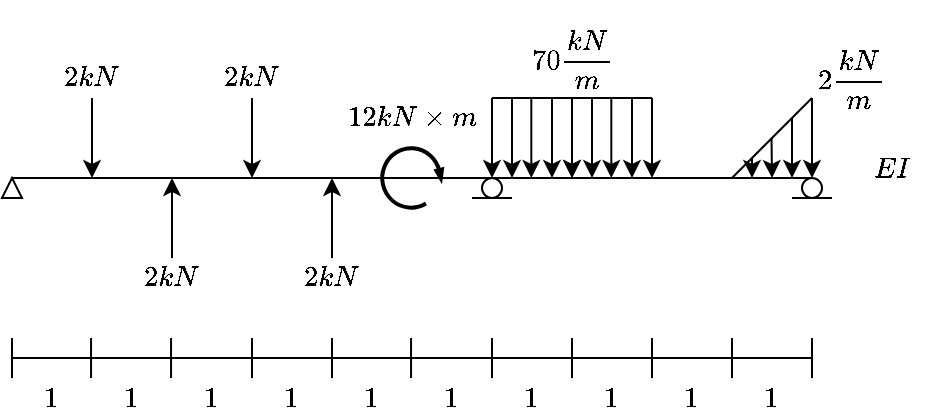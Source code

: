 <mxfile version="15.4.1" type="device"><diagram id="gEtP7ERetg_xO8Jbetqq" name="Page-1"><mxGraphModel dx="184" dy="289" grid="1" gridSize="10" guides="1" tooltips="1" connect="1" arrows="1" fold="1" page="1" pageScale="1" pageWidth="850" pageHeight="1100" math="1" shadow="0"><root><mxCell id="0"/><mxCell id="1" parent="0"/><mxCell id="U6r9F0eaaSKXRloljEfL-1" value="" style="endArrow=none;html=1;" parent="1" edge="1"><mxGeometry width="50" height="50" relative="1" as="geometry"><mxPoint x="200" y="360" as="sourcePoint"/><mxPoint x="600" y="360" as="targetPoint"/></mxGeometry></mxCell><mxCell id="U6r9F0eaaSKXRloljEfL-36" value="" style="group" parent="1" vertex="1" connectable="0"><mxGeometry x="480" y="320" width="40" height="40" as="geometry"/></mxCell><mxCell id="U6r9F0eaaSKXRloljEfL-37" value="" style="endArrow=none;html=1;" parent="U6r9F0eaaSKXRloljEfL-36" edge="1"><mxGeometry width="50" height="50" relative="1" as="geometry"><mxPoint x="40" as="sourcePoint"/><mxPoint as="targetPoint"/></mxGeometry></mxCell><mxCell id="U6r9F0eaaSKXRloljEfL-38" value="" style="endArrow=classic;html=1;" parent="U6r9F0eaaSKXRloljEfL-36" edge="1"><mxGeometry width="50" height="50" as="geometry"><mxPoint as="sourcePoint"/><mxPoint y="40" as="targetPoint"/></mxGeometry></mxCell><mxCell id="U6r9F0eaaSKXRloljEfL-39" value="" style="endArrow=classic;html=1;" parent="U6r9F0eaaSKXRloljEfL-36" edge="1"><mxGeometry width="50" height="50" as="geometry"><mxPoint x="10" as="sourcePoint"/><mxPoint x="10" y="40" as="targetPoint"/></mxGeometry></mxCell><mxCell id="U6r9F0eaaSKXRloljEfL-40" value="" style="endArrow=classic;html=1;" parent="U6r9F0eaaSKXRloljEfL-36" edge="1"><mxGeometry width="50" height="50" as="geometry"><mxPoint x="19.66" as="sourcePoint"/><mxPoint x="19.66" y="40" as="targetPoint"/></mxGeometry></mxCell><mxCell id="U6r9F0eaaSKXRloljEfL-41" value="" style="endArrow=classic;html=1;" parent="U6r9F0eaaSKXRloljEfL-36" edge="1"><mxGeometry width="50" height="50" as="geometry"><mxPoint x="30" as="sourcePoint"/><mxPoint x="30" y="40" as="targetPoint"/></mxGeometry></mxCell><mxCell id="U6r9F0eaaSKXRloljEfL-42" value="" style="endArrow=classic;html=1;" parent="U6r9F0eaaSKXRloljEfL-36" edge="1"><mxGeometry width="50" height="50" as="geometry"><mxPoint x="40" as="sourcePoint"/><mxPoint x="40" y="40" as="targetPoint"/></mxGeometry></mxCell><mxCell id="U6r9F0eaaSKXRloljEfL-76" value="$$70 \frac{ kN}{m}$$" style="text;html=1;strokeColor=none;fillColor=none;align=center;verticalAlign=middle;whiteSpace=wrap;rounded=0;" parent="1" vertex="1"><mxGeometry x="460" y="290" width="40" height="20" as="geometry"/></mxCell><mxCell id="U6r9F0eaaSKXRloljEfL-80" value="$$EI$$" style="text;html=1;strokeColor=none;fillColor=none;align=center;verticalAlign=middle;whiteSpace=wrap;rounded=0;" parent="1" vertex="1"><mxGeometry x="620" y="345" width="40" height="20" as="geometry"/></mxCell><mxCell id="U6r9F0eaaSKXRloljEfL-81" value="" style="group" parent="1" vertex="1" connectable="0"><mxGeometry x="200" y="440" width="400" height="40" as="geometry"/></mxCell><mxCell id="U6r9F0eaaSKXRloljEfL-82" value="" style="endArrow=none;html=1;" parent="U6r9F0eaaSKXRloljEfL-81" edge="1"><mxGeometry width="50" height="50" relative="1" as="geometry"><mxPoint y="10" as="sourcePoint"/><mxPoint x="400" y="10" as="targetPoint"/></mxGeometry></mxCell><mxCell id="U6r9F0eaaSKXRloljEfL-83" value="" style="endArrow=none;html=1;" parent="U6r9F0eaaSKXRloljEfL-81" edge="1"><mxGeometry width="50" height="50" relative="1" as="geometry"><mxPoint y="20" as="sourcePoint"/><mxPoint as="targetPoint"/></mxGeometry></mxCell><mxCell id="U6r9F0eaaSKXRloljEfL-84" value="" style="endArrow=none;html=1;" parent="U6r9F0eaaSKXRloljEfL-81" edge="1"><mxGeometry width="50" height="50" relative="1" as="geometry"><mxPoint x="39.52" y="20" as="sourcePoint"/><mxPoint x="39.52" as="targetPoint"/></mxGeometry></mxCell><mxCell id="U6r9F0eaaSKXRloljEfL-85" value="" style="endArrow=none;html=1;" parent="U6r9F0eaaSKXRloljEfL-81" edge="1"><mxGeometry width="50" height="50" relative="1" as="geometry"><mxPoint x="79.52" y="20" as="sourcePoint"/><mxPoint x="79.52" as="targetPoint"/></mxGeometry></mxCell><mxCell id="U6r9F0eaaSKXRloljEfL-86" value="" style="endArrow=none;html=1;" parent="U6r9F0eaaSKXRloljEfL-81" edge="1"><mxGeometry width="50" height="50" relative="1" as="geometry"><mxPoint x="120" y="20" as="sourcePoint"/><mxPoint x="120" as="targetPoint"/></mxGeometry></mxCell><mxCell id="U6r9F0eaaSKXRloljEfL-87" value="" style="endArrow=none;html=1;" parent="U6r9F0eaaSKXRloljEfL-81" edge="1"><mxGeometry width="50" height="50" relative="1" as="geometry"><mxPoint x="160" y="20" as="sourcePoint"/><mxPoint x="160" as="targetPoint"/></mxGeometry></mxCell><mxCell id="U6r9F0eaaSKXRloljEfL-88" value="" style="endArrow=none;html=1;" parent="U6r9F0eaaSKXRloljEfL-81" edge="1"><mxGeometry width="50" height="50" relative="1" as="geometry"><mxPoint x="199.52" y="20" as="sourcePoint"/><mxPoint x="199.52" as="targetPoint"/></mxGeometry></mxCell><mxCell id="U6r9F0eaaSKXRloljEfL-89" value="" style="endArrow=none;html=1;" parent="U6r9F0eaaSKXRloljEfL-81" edge="1"><mxGeometry width="50" height="50" relative="1" as="geometry"><mxPoint x="240" y="20" as="sourcePoint"/><mxPoint x="240" as="targetPoint"/></mxGeometry></mxCell><mxCell id="U6r9F0eaaSKXRloljEfL-90" value="" style="endArrow=none;html=1;" parent="U6r9F0eaaSKXRloljEfL-81" edge="1"><mxGeometry width="50" height="50" relative="1" as="geometry"><mxPoint x="280" y="20" as="sourcePoint"/><mxPoint x="280" as="targetPoint"/></mxGeometry></mxCell><mxCell id="U6r9F0eaaSKXRloljEfL-91" value="" style="endArrow=none;html=1;" parent="U6r9F0eaaSKXRloljEfL-81" edge="1"><mxGeometry width="50" height="50" relative="1" as="geometry"><mxPoint x="320" y="20" as="sourcePoint"/><mxPoint x="320" as="targetPoint"/></mxGeometry></mxCell><mxCell id="U6r9F0eaaSKXRloljEfL-92" value="" style="endArrow=none;html=1;" parent="U6r9F0eaaSKXRloljEfL-81" edge="1"><mxGeometry width="50" height="50" relative="1" as="geometry"><mxPoint x="360" y="20" as="sourcePoint"/><mxPoint x="360" as="targetPoint"/></mxGeometry></mxCell><mxCell id="U6r9F0eaaSKXRloljEfL-93" value="" style="endArrow=none;html=1;" parent="U6r9F0eaaSKXRloljEfL-81" edge="1"><mxGeometry width="50" height="50" relative="1" as="geometry"><mxPoint x="400" y="20" as="sourcePoint"/><mxPoint x="400" as="targetPoint"/></mxGeometry></mxCell><mxCell id="U6r9F0eaaSKXRloljEfL-94" value="$$1$$" style="text;html=1;strokeColor=none;fillColor=none;align=center;verticalAlign=middle;whiteSpace=wrap;rounded=0;" parent="U6r9F0eaaSKXRloljEfL-81" vertex="1"><mxGeometry y="20" width="40" height="20" as="geometry"/></mxCell><mxCell id="U6r9F0eaaSKXRloljEfL-95" value="$$1$$" style="text;html=1;strokeColor=none;fillColor=none;align=center;verticalAlign=middle;whiteSpace=wrap;rounded=0;" parent="U6r9F0eaaSKXRloljEfL-81" vertex="1"><mxGeometry x="40" y="20" width="40" height="20" as="geometry"/></mxCell><mxCell id="U6r9F0eaaSKXRloljEfL-96" value="$$1$$" style="text;html=1;strokeColor=none;fillColor=none;align=center;verticalAlign=middle;whiteSpace=wrap;rounded=0;" parent="U6r9F0eaaSKXRloljEfL-81" vertex="1"><mxGeometry x="80" y="20" width="40" height="20" as="geometry"/></mxCell><mxCell id="U6r9F0eaaSKXRloljEfL-97" value="$$1$$" style="text;html=1;strokeColor=none;fillColor=none;align=center;verticalAlign=middle;whiteSpace=wrap;rounded=0;" parent="U6r9F0eaaSKXRloljEfL-81" vertex="1"><mxGeometry x="120" y="20" width="40" height="20" as="geometry"/></mxCell><mxCell id="U6r9F0eaaSKXRloljEfL-98" value="$$1$$" style="text;html=1;strokeColor=none;fillColor=none;align=center;verticalAlign=middle;whiteSpace=wrap;rounded=0;" parent="U6r9F0eaaSKXRloljEfL-81" vertex="1"><mxGeometry x="160" y="20" width="40" height="20" as="geometry"/></mxCell><mxCell id="U6r9F0eaaSKXRloljEfL-99" value="$$1$$" style="text;html=1;strokeColor=none;fillColor=none;align=center;verticalAlign=middle;whiteSpace=wrap;rounded=0;" parent="U6r9F0eaaSKXRloljEfL-81" vertex="1"><mxGeometry x="200" y="20" width="40" height="20" as="geometry"/></mxCell><mxCell id="U6r9F0eaaSKXRloljEfL-100" value="$$1$$" style="text;html=1;strokeColor=none;fillColor=none;align=center;verticalAlign=middle;whiteSpace=wrap;rounded=0;" parent="U6r9F0eaaSKXRloljEfL-81" vertex="1"><mxGeometry x="240" y="20" width="40" height="20" as="geometry"/></mxCell><mxCell id="U6r9F0eaaSKXRloljEfL-101" value="$$1$$" style="text;html=1;strokeColor=none;fillColor=none;align=center;verticalAlign=middle;whiteSpace=wrap;rounded=0;" parent="U6r9F0eaaSKXRloljEfL-81" vertex="1"><mxGeometry x="280" y="20" width="40" height="20" as="geometry"/></mxCell><mxCell id="U6r9F0eaaSKXRloljEfL-102" value="$$1$$" style="text;html=1;strokeColor=none;fillColor=none;align=center;verticalAlign=middle;whiteSpace=wrap;rounded=0;" parent="U6r9F0eaaSKXRloljEfL-81" vertex="1"><mxGeometry x="320" y="20" width="40" height="20" as="geometry"/></mxCell><mxCell id="U6r9F0eaaSKXRloljEfL-103" value="$$1$$" style="text;html=1;strokeColor=none;fillColor=none;align=center;verticalAlign=middle;whiteSpace=wrap;rounded=0;" parent="U6r9F0eaaSKXRloljEfL-81" vertex="1"><mxGeometry x="360" y="20" width="40" height="20" as="geometry"/></mxCell><mxCell id="U6r9F0eaaSKXRloljEfL-105" value="" style="endArrow=classic;html=1;" parent="1" edge="1"><mxGeometry width="50" height="50" relative="1" as="geometry"><mxPoint x="240" y="320" as="sourcePoint"/><mxPoint x="240" y="360" as="targetPoint"/></mxGeometry></mxCell><mxCell id="U6r9F0eaaSKXRloljEfL-106" value="" style="endArrow=classic;html=1;" parent="1" edge="1"><mxGeometry width="50" height="50" relative="1" as="geometry"><mxPoint x="320" y="320" as="sourcePoint"/><mxPoint x="320" y="360" as="targetPoint"/></mxGeometry></mxCell><mxCell id="U6r9F0eaaSKXRloljEfL-107" value="" style="endArrow=classic;html=1;" parent="1" edge="1"><mxGeometry width="50" height="50" relative="1" as="geometry"><mxPoint x="280" y="400" as="sourcePoint"/><mxPoint x="280" y="360" as="targetPoint"/></mxGeometry></mxCell><mxCell id="U6r9F0eaaSKXRloljEfL-108" value="" style="endArrow=classic;html=1;" parent="1" edge="1"><mxGeometry width="50" height="50" relative="1" as="geometry"><mxPoint x="360" y="400" as="sourcePoint"/><mxPoint x="360" y="360" as="targetPoint"/></mxGeometry></mxCell><mxCell id="U6r9F0eaaSKXRloljEfL-109" value="" style="verticalLabelPosition=bottom;html=1;verticalAlign=top;strokeWidth=2;shape=mxgraph.lean_mapping.physical_pull;pointerEvents=1;sketch=0;rotation=-180;flipH=1;" parent="1" vertex="1"><mxGeometry x="385" y="345" width="30" height="30" as="geometry"/></mxCell><mxCell id="U6r9F0eaaSKXRloljEfL-110" value="" style="group" parent="1" vertex="1" connectable="0"><mxGeometry x="440" y="320" width="40" height="40" as="geometry"/></mxCell><mxCell id="U6r9F0eaaSKXRloljEfL-111" value="" style="endArrow=none;html=1;" parent="U6r9F0eaaSKXRloljEfL-110" edge="1"><mxGeometry width="50" height="50" relative="1" as="geometry"><mxPoint x="40" as="sourcePoint"/><mxPoint as="targetPoint"/></mxGeometry></mxCell><mxCell id="U6r9F0eaaSKXRloljEfL-112" value="" style="endArrow=classic;html=1;" parent="U6r9F0eaaSKXRloljEfL-110" edge="1"><mxGeometry width="50" height="50" as="geometry"><mxPoint as="sourcePoint"/><mxPoint y="40" as="targetPoint"/></mxGeometry></mxCell><mxCell id="U6r9F0eaaSKXRloljEfL-113" value="" style="endArrow=classic;html=1;" parent="U6r9F0eaaSKXRloljEfL-110" edge="1"><mxGeometry width="50" height="50" as="geometry"><mxPoint x="10" as="sourcePoint"/><mxPoint x="10" y="40" as="targetPoint"/></mxGeometry></mxCell><mxCell id="U6r9F0eaaSKXRloljEfL-114" value="" style="endArrow=classic;html=1;" parent="U6r9F0eaaSKXRloljEfL-110" edge="1"><mxGeometry width="50" height="50" as="geometry"><mxPoint x="19.66" as="sourcePoint"/><mxPoint x="19.66" y="40" as="targetPoint"/></mxGeometry></mxCell><mxCell id="U6r9F0eaaSKXRloljEfL-115" value="" style="endArrow=classic;html=1;" parent="U6r9F0eaaSKXRloljEfL-110" edge="1"><mxGeometry width="50" height="50" as="geometry"><mxPoint x="30" as="sourcePoint"/><mxPoint x="30" y="40" as="targetPoint"/></mxGeometry></mxCell><mxCell id="U6r9F0eaaSKXRloljEfL-116" value="" style="endArrow=classic;html=1;" parent="U6r9F0eaaSKXRloljEfL-110" edge="1"><mxGeometry width="50" height="50" as="geometry"><mxPoint x="40" as="sourcePoint"/><mxPoint x="40" y="40" as="targetPoint"/></mxGeometry></mxCell><mxCell id="U6r9F0eaaSKXRloljEfL-118" value="" style="endArrow=none;html=1;" parent="1" edge="1"><mxGeometry width="50" height="50" relative="1" as="geometry"><mxPoint x="560" y="360" as="sourcePoint"/><mxPoint x="600" y="320" as="targetPoint"/></mxGeometry></mxCell><mxCell id="U6r9F0eaaSKXRloljEfL-119" value="" style="endArrow=classic;html=1;" parent="1" edge="1"><mxGeometry width="50" height="50" relative="1" as="geometry"><mxPoint x="600" y="320" as="sourcePoint"/><mxPoint x="600" y="360" as="targetPoint"/></mxGeometry></mxCell><mxCell id="U6r9F0eaaSKXRloljEfL-120" value="" style="endArrow=classic;html=1;" parent="1" edge="1"><mxGeometry width="50" height="50" relative="1" as="geometry"><mxPoint x="590" y="330" as="sourcePoint"/><mxPoint x="590" y="360" as="targetPoint"/></mxGeometry></mxCell><mxCell id="U6r9F0eaaSKXRloljEfL-121" value="" style="endArrow=classic;html=1;" parent="1" edge="1"><mxGeometry width="50" height="50" relative="1" as="geometry"><mxPoint x="579.76" y="340" as="sourcePoint"/><mxPoint x="580" y="360" as="targetPoint"/></mxGeometry></mxCell><mxCell id="U6r9F0eaaSKXRloljEfL-122" value="" style="endArrow=classic;html=1;" parent="1" edge="1"><mxGeometry width="50" height="50" relative="1" as="geometry"><mxPoint x="570" y="350" as="sourcePoint"/><mxPoint x="570" y="360" as="targetPoint"/></mxGeometry></mxCell><mxCell id="U6r9F0eaaSKXRloljEfL-123" value="$$2 \frac{ kN}{m}$$" style="text;html=1;strokeColor=none;fillColor=none;align=center;verticalAlign=middle;whiteSpace=wrap;rounded=0;" parent="1" vertex="1"><mxGeometry x="600" y="300" width="40" height="20" as="geometry"/></mxCell><mxCell id="U6r9F0eaaSKXRloljEfL-125" value="&lt;div&gt;$$2 kN$$&lt;/div&gt;" style="text;html=1;strokeColor=none;fillColor=none;align=center;verticalAlign=middle;whiteSpace=wrap;rounded=0;" parent="1" vertex="1"><mxGeometry x="220" y="300" width="40" height="20" as="geometry"/></mxCell><mxCell id="U6r9F0eaaSKXRloljEfL-127" value="&lt;div&gt;$$2 kN$$&lt;/div&gt;" style="text;html=1;strokeColor=none;fillColor=none;align=center;verticalAlign=middle;whiteSpace=wrap;rounded=0;" parent="1" vertex="1"><mxGeometry x="260" y="400" width="40" height="20" as="geometry"/></mxCell><mxCell id="U6r9F0eaaSKXRloljEfL-128" value="&lt;div&gt;$$2 kN$$&lt;/div&gt;" style="text;html=1;strokeColor=none;fillColor=none;align=center;verticalAlign=middle;whiteSpace=wrap;rounded=0;" parent="1" vertex="1"><mxGeometry x="300" y="300" width="40" height="20" as="geometry"/></mxCell><mxCell id="U6r9F0eaaSKXRloljEfL-129" value="&lt;div&gt;$$2 kN$$&lt;/div&gt;" style="text;html=1;strokeColor=none;fillColor=none;align=center;verticalAlign=middle;whiteSpace=wrap;rounded=0;" parent="1" vertex="1"><mxGeometry x="340" y="400" width="40" height="20" as="geometry"/></mxCell><mxCell id="U6r9F0eaaSKXRloljEfL-130" value="&lt;div&gt;$$12 kN \times m$$&lt;/div&gt;" style="text;html=1;strokeColor=none;fillColor=none;align=center;verticalAlign=middle;whiteSpace=wrap;rounded=0;" parent="1" vertex="1"><mxGeometry x="380" y="320" width="40" height="20" as="geometry"/></mxCell><mxCell id="J3eKDPrVATgwJQCFdaEB-1" value="" style="triangle;whiteSpace=wrap;html=1;rotation=-90;" parent="1" vertex="1"><mxGeometry x="195" y="360" width="10" height="10" as="geometry"/></mxCell><mxCell id="J3eKDPrVATgwJQCFdaEB-2" value="" style="group" parent="1" vertex="1" connectable="0"><mxGeometry x="590" y="360" width="20" height="10" as="geometry"/></mxCell><mxCell id="J3eKDPrVATgwJQCFdaEB-3" value="" style="ellipse;whiteSpace=wrap;html=1;aspect=fixed;" parent="J3eKDPrVATgwJQCFdaEB-2" vertex="1"><mxGeometry x="5" width="10" height="10" as="geometry"/></mxCell><mxCell id="J3eKDPrVATgwJQCFdaEB-4" value="" style="endArrow=none;html=1;" parent="J3eKDPrVATgwJQCFdaEB-2" edge="1"><mxGeometry width="50" height="50" relative="1" as="geometry"><mxPoint y="10" as="sourcePoint"/><mxPoint x="20" y="10" as="targetPoint"/></mxGeometry></mxCell><mxCell id="QTcQDLAfug1WdJzIiqqi-1" value="" style="ellipse;whiteSpace=wrap;html=1;aspect=fixed;" vertex="1" parent="1"><mxGeometry x="435" y="360" width="10" height="10" as="geometry"/></mxCell><mxCell id="QTcQDLAfug1WdJzIiqqi-2" value="" style="endArrow=none;html=1;" edge="1" parent="1"><mxGeometry width="50" height="50" relative="1" as="geometry"><mxPoint x="430" y="370" as="sourcePoint"/><mxPoint x="450" y="370" as="targetPoint"/></mxGeometry></mxCell></root></mxGraphModel></diagram></mxfile>